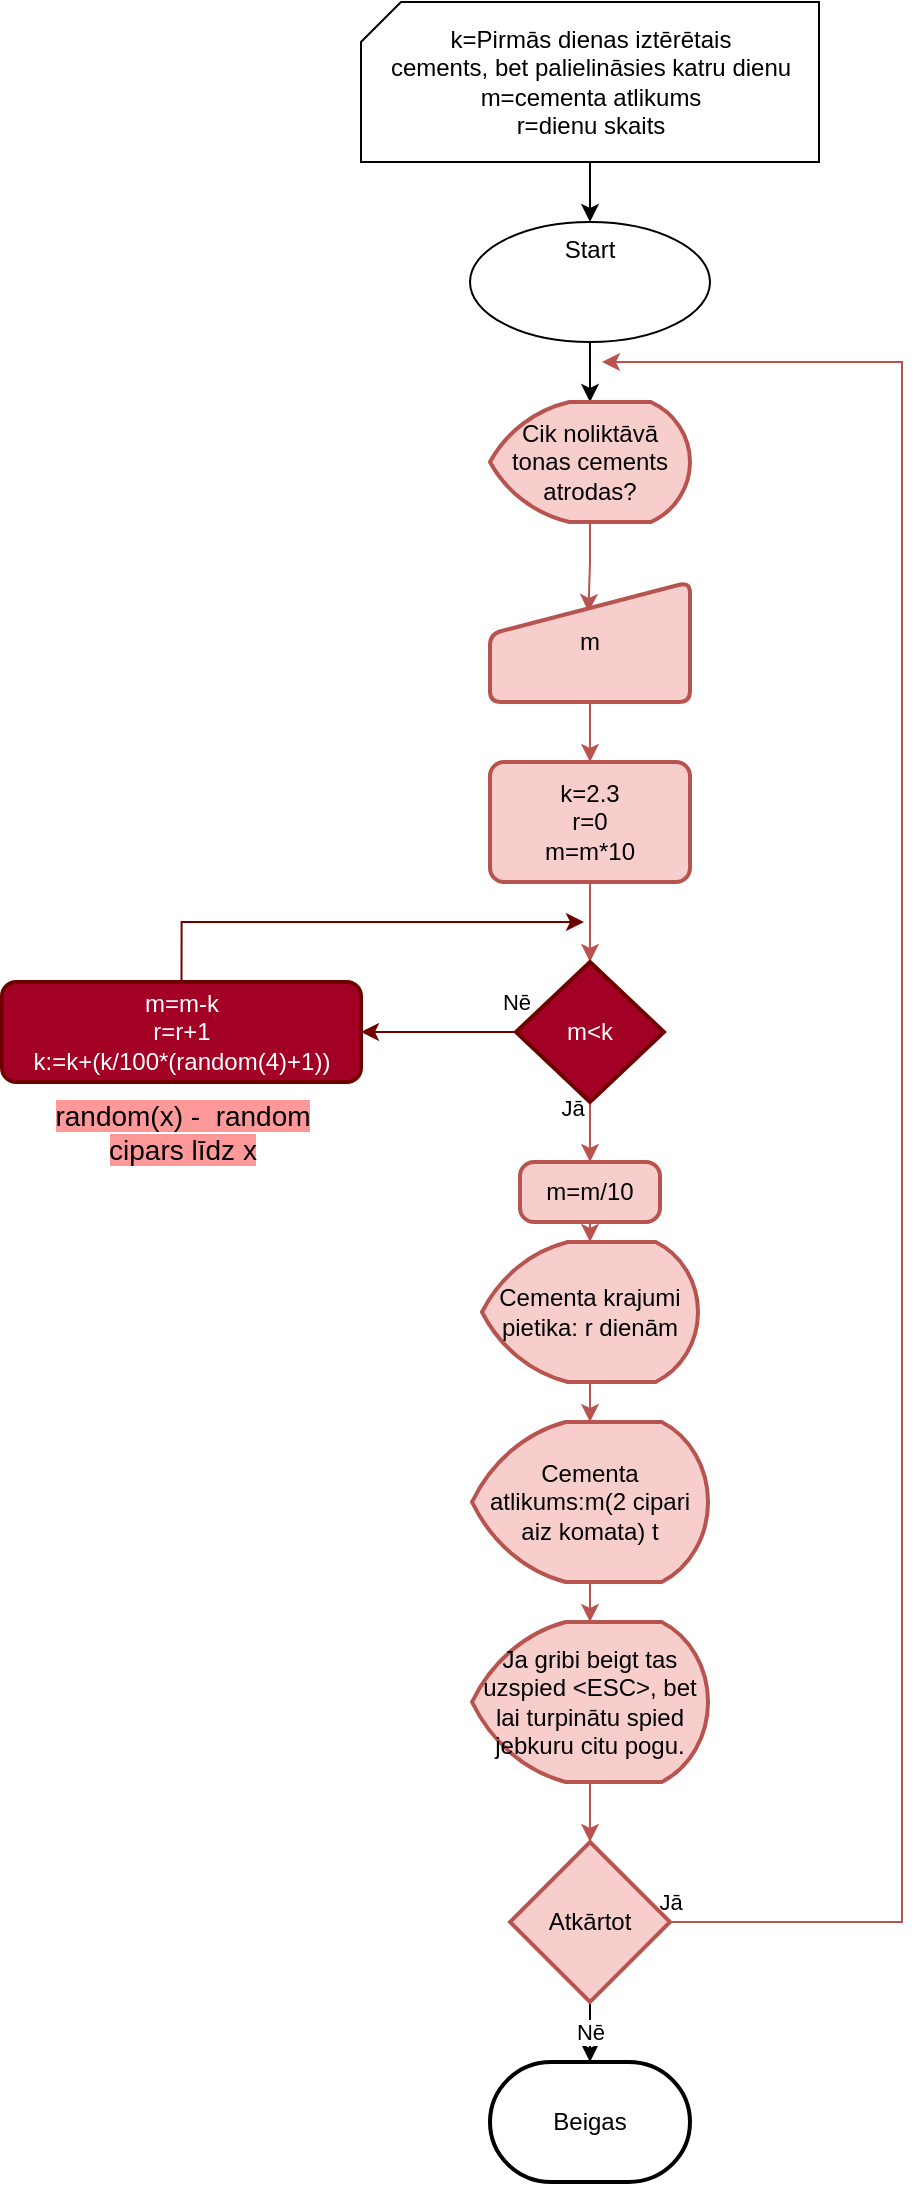 <mxfile version="15.4.0" type="device"><diagram id="qkXf21mGu4C7-eTvw1E8" name="Page-1"><mxGraphModel dx="2966" dy="1734" grid="1" gridSize="10" guides="1" tooltips="1" connect="1" arrows="1" fold="1" page="1" pageScale="1" pageWidth="827" pageHeight="1169" math="0" shadow="0"><root><mxCell id="0"/><mxCell id="1" parent="0"/><mxCell id="1hO1DmVXVAmjhxWK4YXg-3" value="" style="edgeStyle=orthogonalEdgeStyle;rounded=0;orthogonalLoop=1;jettySize=auto;html=1;" parent="1" source="1hO1DmVXVAmjhxWK4YXg-1" target="1hO1DmVXVAmjhxWK4YXg-2" edge="1"><mxGeometry relative="1" as="geometry"/></mxCell><mxCell id="1hO1DmVXVAmjhxWK4YXg-1" value="k=Pirmās dienas iztērētais &lt;br&gt;cements, bet palielināsies katru dienu&lt;br&gt;m=cementa atlikums&lt;br&gt;r=dienu skaits" style="verticalLabelPosition=middle;verticalAlign=middle;html=1;shape=card;whiteSpace=wrap;size=20;arcSize=12;labelPosition=center;align=center;" parent="1" vertex="1"><mxGeometry x="299.5" y="39" width="229" height="80" as="geometry"/></mxCell><mxCell id="1hO1DmVXVAmjhxWK4YXg-9" style="edgeStyle=orthogonalEdgeStyle;rounded=0;orthogonalLoop=1;jettySize=auto;html=1;exitX=0.5;exitY=1;exitDx=0;exitDy=0;entryX=0.5;entryY=0;entryDx=0;entryDy=0;entryPerimeter=0;" parent="1" source="1hO1DmVXVAmjhxWK4YXg-2" target="1hO1DmVXVAmjhxWK4YXg-8" edge="1"><mxGeometry relative="1" as="geometry"/></mxCell><mxCell id="1hO1DmVXVAmjhxWK4YXg-2" value="Start" style="ellipse;whiteSpace=wrap;html=1;verticalAlign=top;arcSize=12;" parent="1" vertex="1"><mxGeometry x="354" y="149" width="120" height="60" as="geometry"/></mxCell><mxCell id="FnFHQOBHfUJJ52QApxAv-3" style="edgeStyle=orthogonalEdgeStyle;rounded=0;orthogonalLoop=1;jettySize=auto;html=1;exitX=0.5;exitY=1;exitDx=0;exitDy=0;entryX=0.5;entryY=0;entryDx=0;entryDy=0;entryPerimeter=0;fillColor=#f8cecc;strokeColor=#b85450;" edge="1" parent="1" source="1hO1DmVXVAmjhxWK4YXg-6" target="1hO1DmVXVAmjhxWK4YXg-19"><mxGeometry relative="1" as="geometry"/></mxCell><mxCell id="1hO1DmVXVAmjhxWK4YXg-6" value="k=2.3&lt;br&gt;r=0&lt;br&gt;m=m*10" style="rounded=1;whiteSpace=wrap;html=1;absoluteArcSize=1;arcSize=14;strokeWidth=2;fillColor=#f8cecc;strokeColor=#b85450;" parent="1" vertex="1"><mxGeometry x="364" y="419" width="100" height="60" as="geometry"/></mxCell><mxCell id="1hO1DmVXVAmjhxWK4YXg-45" style="edgeStyle=orthogonalEdgeStyle;rounded=0;orthogonalLoop=1;jettySize=auto;html=1;exitX=0.5;exitY=1;exitDx=0;exitDy=0;exitPerimeter=0;entryX=0.492;entryY=0.25;entryDx=0;entryDy=0;entryPerimeter=0;fillColor=#f8cecc;strokeColor=#b85450;" parent="1" source="1hO1DmVXVAmjhxWK4YXg-8" target="1hO1DmVXVAmjhxWK4YXg-43" edge="1"><mxGeometry relative="1" as="geometry"/></mxCell><mxCell id="1hO1DmVXVAmjhxWK4YXg-8" value="Cik noliktāvā tonas cements atrodas?" style="strokeWidth=2;html=1;shape=mxgraph.flowchart.display;whiteSpace=wrap;fillColor=#f8cecc;strokeColor=#b85450;" parent="1" vertex="1"><mxGeometry x="364" y="239" width="100" height="60" as="geometry"/></mxCell><mxCell id="FnFHQOBHfUJJ52QApxAv-4" value="Nē" style="edgeStyle=orthogonalEdgeStyle;rounded=0;orthogonalLoop=1;jettySize=auto;html=1;exitX=0;exitY=0.5;exitDx=0;exitDy=0;exitPerimeter=0;entryX=1;entryY=0.5;entryDx=0;entryDy=0;fillColor=#a20025;strokeColor=#6F0000;" edge="1" parent="1" source="1hO1DmVXVAmjhxWK4YXg-19" target="1hO1DmVXVAmjhxWK4YXg-25"><mxGeometry x="-1" y="-15" relative="1" as="geometry"><mxPoint as="offset"/></mxGeometry></mxCell><mxCell id="FnFHQOBHfUJJ52QApxAv-6" value="Jā" style="edgeStyle=orthogonalEdgeStyle;rounded=0;orthogonalLoop=1;jettySize=auto;html=1;exitX=0.5;exitY=1;exitDx=0;exitDy=0;exitPerimeter=0;entryX=0.5;entryY=0;entryDx=0;entryDy=0;fillColor=#f8cecc;strokeColor=#b85450;" edge="1" parent="1" source="1hO1DmVXVAmjhxWK4YXg-19" target="1hO1DmVXVAmjhxWK4YXg-29"><mxGeometry x="-0.791" y="-9" relative="1" as="geometry"><mxPoint as="offset"/></mxGeometry></mxCell><mxCell id="1hO1DmVXVAmjhxWK4YXg-19" value="m&amp;lt;k" style="strokeWidth=2;html=1;shape=mxgraph.flowchart.decision;whiteSpace=wrap;fillColor=#a20025;strokeColor=#6F0000;fontColor=#ffffff;" parent="1" vertex="1"><mxGeometry x="377" y="519" width="74" height="70" as="geometry"/></mxCell><mxCell id="FnFHQOBHfUJJ52QApxAv-5" style="edgeStyle=orthogonalEdgeStyle;rounded=0;orthogonalLoop=1;jettySize=auto;html=1;exitX=0.5;exitY=0;exitDx=0;exitDy=0;fillColor=#a20025;strokeColor=#6F0000;" edge="1" parent="1" source="1hO1DmVXVAmjhxWK4YXg-25"><mxGeometry relative="1" as="geometry"><mxPoint x="411" y="499" as="targetPoint"/><Array as="points"><mxPoint x="210" y="499"/></Array></mxGeometry></mxCell><mxCell id="1hO1DmVXVAmjhxWK4YXg-25" value="m=m-k&lt;br&gt;r=r+1&lt;br&gt;k:=k+(k/100*(random(4)+1))" style="rounded=1;whiteSpace=wrap;html=1;absoluteArcSize=1;arcSize=14;strokeWidth=2;fillColor=#a20025;strokeColor=#6F0000;fontColor=#ffffff;" parent="1" vertex="1"><mxGeometry x="120" y="529" width="179.5" height="50" as="geometry"/></mxCell><mxCell id="1hO1DmVXVAmjhxWK4YXg-28" value="&lt;font style=&quot;font-size: 14px ; background-color: rgb(255 , 153 , 153)&quot;&gt;random(x) -&amp;nbsp; random &lt;br&gt;cipars līdz x&lt;/font&gt;" style="text;html=1;align=center;verticalAlign=middle;resizable=0;points=[];autosize=1;" parent="1" vertex="1"><mxGeometry x="139.75" y="589" width="140" height="30" as="geometry"/></mxCell><mxCell id="1hO1DmVXVAmjhxWK4YXg-32" style="edgeStyle=orthogonalEdgeStyle;rounded=0;orthogonalLoop=1;jettySize=auto;html=1;exitX=0.5;exitY=1;exitDx=0;exitDy=0;entryX=0.5;entryY=0;entryDx=0;entryDy=0;entryPerimeter=0;fillColor=#f8cecc;strokeColor=#b85450;" parent="1" source="1hO1DmVXVAmjhxWK4YXg-29" target="1hO1DmVXVAmjhxWK4YXg-31" edge="1"><mxGeometry relative="1" as="geometry"/></mxCell><mxCell id="1hO1DmVXVAmjhxWK4YXg-29" value="m=m/10" style="rounded=1;whiteSpace=wrap;html=1;absoluteArcSize=1;arcSize=14;strokeWidth=2;fillColor=#f8cecc;strokeColor=#b85450;" parent="1" vertex="1"><mxGeometry x="379" y="619" width="70" height="30" as="geometry"/></mxCell><mxCell id="1hO1DmVXVAmjhxWK4YXg-35" style="edgeStyle=orthogonalEdgeStyle;rounded=0;orthogonalLoop=1;jettySize=auto;html=1;exitX=0.5;exitY=1;exitDx=0;exitDy=0;exitPerimeter=0;entryX=0.5;entryY=0;entryDx=0;entryDy=0;entryPerimeter=0;fillColor=#f8cecc;strokeColor=#b85450;" parent="1" source="1hO1DmVXVAmjhxWK4YXg-31" target="1hO1DmVXVAmjhxWK4YXg-34" edge="1"><mxGeometry relative="1" as="geometry"/></mxCell><mxCell id="1hO1DmVXVAmjhxWK4YXg-31" value="Cementa krajumi pietika: r dienām" style="strokeWidth=2;html=1;shape=mxgraph.flowchart.display;whiteSpace=wrap;fillColor=#f8cecc;strokeColor=#b85450;" parent="1" vertex="1"><mxGeometry x="360" y="659" width="108" height="70" as="geometry"/></mxCell><mxCell id="1hO1DmVXVAmjhxWK4YXg-37" style="edgeStyle=orthogonalEdgeStyle;rounded=0;orthogonalLoop=1;jettySize=auto;html=1;exitX=0.5;exitY=1;exitDx=0;exitDy=0;exitPerimeter=0;entryX=0.5;entryY=0;entryDx=0;entryDy=0;entryPerimeter=0;fillColor=#f8cecc;strokeColor=#b85450;" parent="1" source="1hO1DmVXVAmjhxWK4YXg-34" target="1hO1DmVXVAmjhxWK4YXg-36" edge="1"><mxGeometry relative="1" as="geometry"/></mxCell><mxCell id="1hO1DmVXVAmjhxWK4YXg-34" value="&lt;font style=&quot;font-size: 12px&quot;&gt;Cementa atlikums:m(2 cipari aiz komata) t&lt;/font&gt;" style="strokeWidth=2;html=1;shape=mxgraph.flowchart.display;whiteSpace=wrap;fillColor=#f8cecc;strokeColor=#b85450;" parent="1" vertex="1"><mxGeometry x="355" y="749" width="118" height="80" as="geometry"/></mxCell><mxCell id="FnFHQOBHfUJJ52QApxAv-10" style="edgeStyle=orthogonalEdgeStyle;rounded=0;orthogonalLoop=1;jettySize=auto;html=1;exitX=0.5;exitY=1;exitDx=0;exitDy=0;exitPerimeter=0;entryX=0.5;entryY=0;entryDx=0;entryDy=0;fillColor=#f8cecc;strokeColor=#b85450;" edge="1" parent="1" source="1hO1DmVXVAmjhxWK4YXg-36" target="1hO1DmVXVAmjhxWK4YXg-38"><mxGeometry relative="1" as="geometry"/></mxCell><mxCell id="1hO1DmVXVAmjhxWK4YXg-36" value="&lt;font style=&quot;font-size: 12px&quot;&gt;Ja gribi beigt tas uzspied &amp;lt;ESC&amp;gt;, bet lai turpinātu spied jebkuru citu pogu.&lt;/font&gt;" style="strokeWidth=2;html=1;shape=mxgraph.flowchart.display;whiteSpace=wrap;fillColor=#f8cecc;strokeColor=#b85450;" parent="1" vertex="1"><mxGeometry x="355" y="849" width="118" height="80" as="geometry"/></mxCell><mxCell id="1hO1DmVXVAmjhxWK4YXg-40" value="Jā" style="edgeStyle=orthogonalEdgeStyle;rounded=0;orthogonalLoop=1;jettySize=auto;html=1;exitX=1;exitY=0.5;exitDx=0;exitDy=0;fillColor=#f8cecc;strokeColor=#b85450;" parent="1" source="1hO1DmVXVAmjhxWK4YXg-38" edge="1"><mxGeometry x="-1" y="10" relative="1" as="geometry"><mxPoint x="420" y="219" as="targetPoint"/><Array as="points"><mxPoint x="570" y="999"/><mxPoint x="570" y="219"/></Array><mxPoint as="offset"/></mxGeometry></mxCell><mxCell id="1hO1DmVXVAmjhxWK4YXg-42" value="Nē" style="edgeStyle=orthogonalEdgeStyle;rounded=0;orthogonalLoop=1;jettySize=auto;html=1;exitX=0.5;exitY=1;exitDx=0;exitDy=0;entryX=0.5;entryY=0;entryDx=0;entryDy=0;entryPerimeter=0;" parent="1" source="1hO1DmVXVAmjhxWK4YXg-38" target="1hO1DmVXVAmjhxWK4YXg-41" edge="1"><mxGeometry relative="1" as="geometry"/></mxCell><mxCell id="1hO1DmVXVAmjhxWK4YXg-38" value="Atkārtot" style="rhombus;whiteSpace=wrap;html=1;strokeWidth=2;fillColor=#f8cecc;strokeColor=#b85450;" parent="1" vertex="1"><mxGeometry x="374" y="959" width="80" height="80" as="geometry"/></mxCell><mxCell id="1hO1DmVXVAmjhxWK4YXg-41" value="Beigas" style="strokeWidth=2;html=1;shape=mxgraph.flowchart.terminator;whiteSpace=wrap;" parent="1" vertex="1"><mxGeometry x="364" y="1069" width="100" height="60" as="geometry"/></mxCell><mxCell id="1hO1DmVXVAmjhxWK4YXg-44" style="edgeStyle=orthogonalEdgeStyle;rounded=0;orthogonalLoop=1;jettySize=auto;html=1;exitX=0.5;exitY=1;exitDx=0;exitDy=0;entryX=0.5;entryY=0;entryDx=0;entryDy=0;fillColor=#f8cecc;strokeColor=#b85450;" parent="1" source="1hO1DmVXVAmjhxWK4YXg-43" target="1hO1DmVXVAmjhxWK4YXg-6" edge="1"><mxGeometry relative="1" as="geometry"/></mxCell><mxCell id="1hO1DmVXVAmjhxWK4YXg-43" value="m" style="html=1;strokeWidth=2;shape=manualInput;whiteSpace=wrap;rounded=1;size=26;arcSize=11;fillColor=#f8cecc;strokeColor=#b85450;" parent="1" vertex="1"><mxGeometry x="364" y="329" width="100" height="60" as="geometry"/></mxCell></root></mxGraphModel></diagram></mxfile>